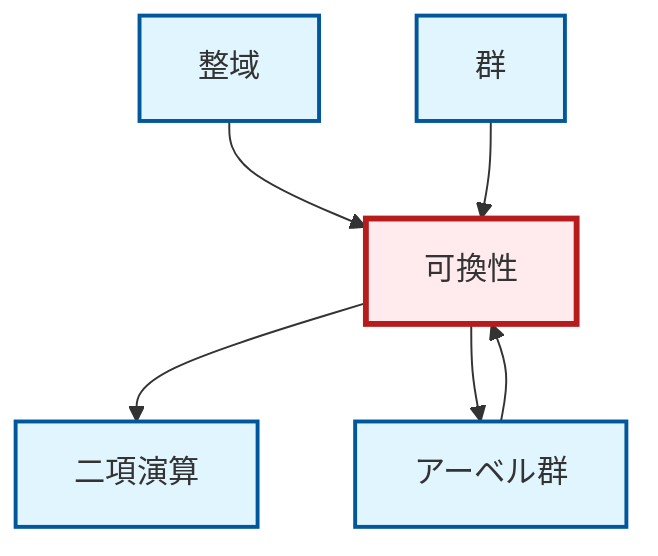 graph TD
    classDef definition fill:#e1f5fe,stroke:#01579b,stroke-width:2px
    classDef theorem fill:#f3e5f5,stroke:#4a148c,stroke-width:2px
    classDef axiom fill:#fff3e0,stroke:#e65100,stroke-width:2px
    classDef example fill:#e8f5e9,stroke:#1b5e20,stroke-width:2px
    classDef current fill:#ffebee,stroke:#b71c1c,stroke-width:3px
    def-integral-domain["整域"]:::definition
    def-binary-operation["二項演算"]:::definition
    def-group["群"]:::definition
    def-abelian-group["アーベル群"]:::definition
    def-commutativity["可換性"]:::definition
    def-commutativity --> def-binary-operation
    def-integral-domain --> def-commutativity
    def-group --> def-commutativity
    def-commutativity --> def-abelian-group
    def-abelian-group --> def-commutativity
    class def-commutativity current